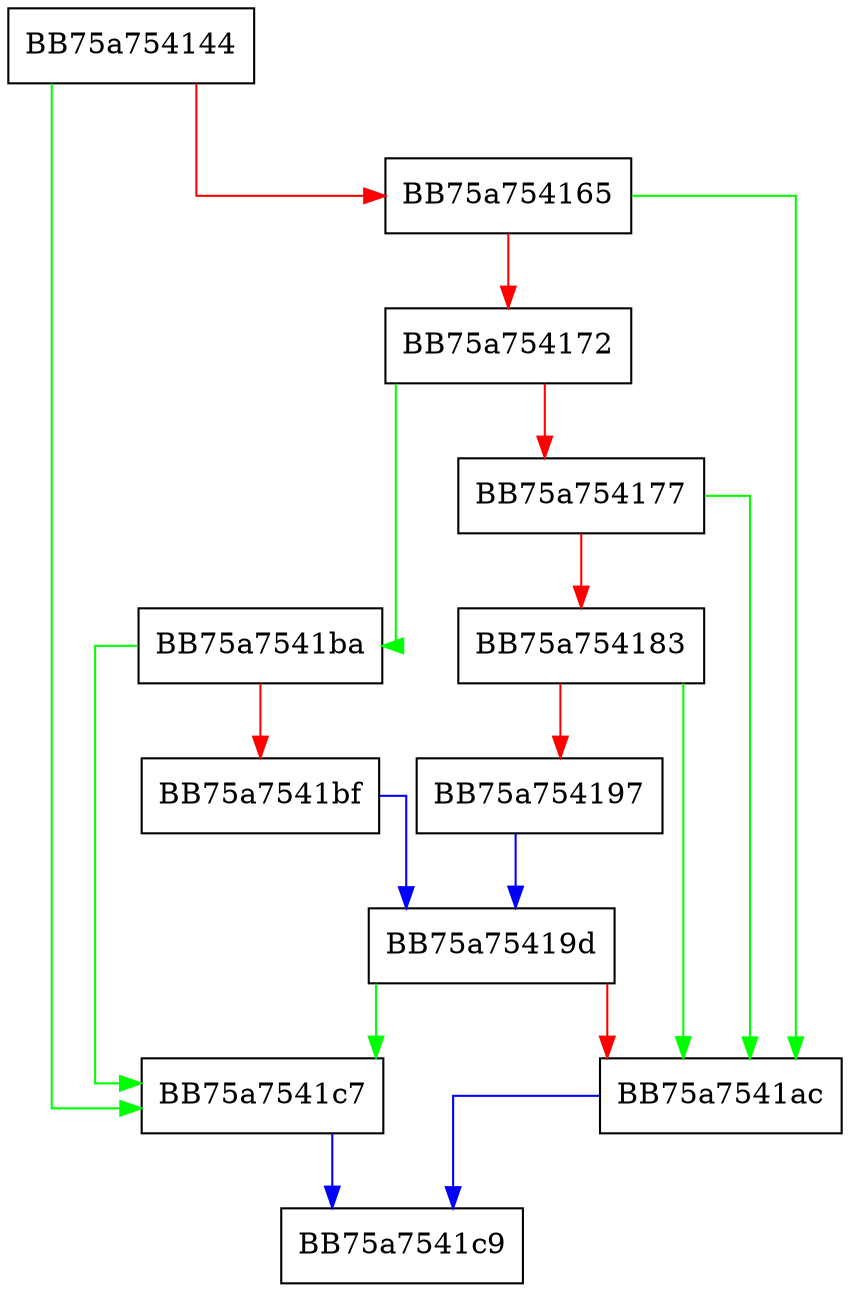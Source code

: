 digraph search_epilogue {
  node [shape="box"];
  graph [splines=ortho];
  BB75a754144 -> BB75a7541c7 [color="green"];
  BB75a754144 -> BB75a754165 [color="red"];
  BB75a754165 -> BB75a7541ac [color="green"];
  BB75a754165 -> BB75a754172 [color="red"];
  BB75a754172 -> BB75a7541ba [color="green"];
  BB75a754172 -> BB75a754177 [color="red"];
  BB75a754177 -> BB75a7541ac [color="green"];
  BB75a754177 -> BB75a754183 [color="red"];
  BB75a754183 -> BB75a7541ac [color="green"];
  BB75a754183 -> BB75a754197 [color="red"];
  BB75a754197 -> BB75a75419d [color="blue"];
  BB75a75419d -> BB75a7541c7 [color="green"];
  BB75a75419d -> BB75a7541ac [color="red"];
  BB75a7541ac -> BB75a7541c9 [color="blue"];
  BB75a7541ba -> BB75a7541c7 [color="green"];
  BB75a7541ba -> BB75a7541bf [color="red"];
  BB75a7541bf -> BB75a75419d [color="blue"];
  BB75a7541c7 -> BB75a7541c9 [color="blue"];
}